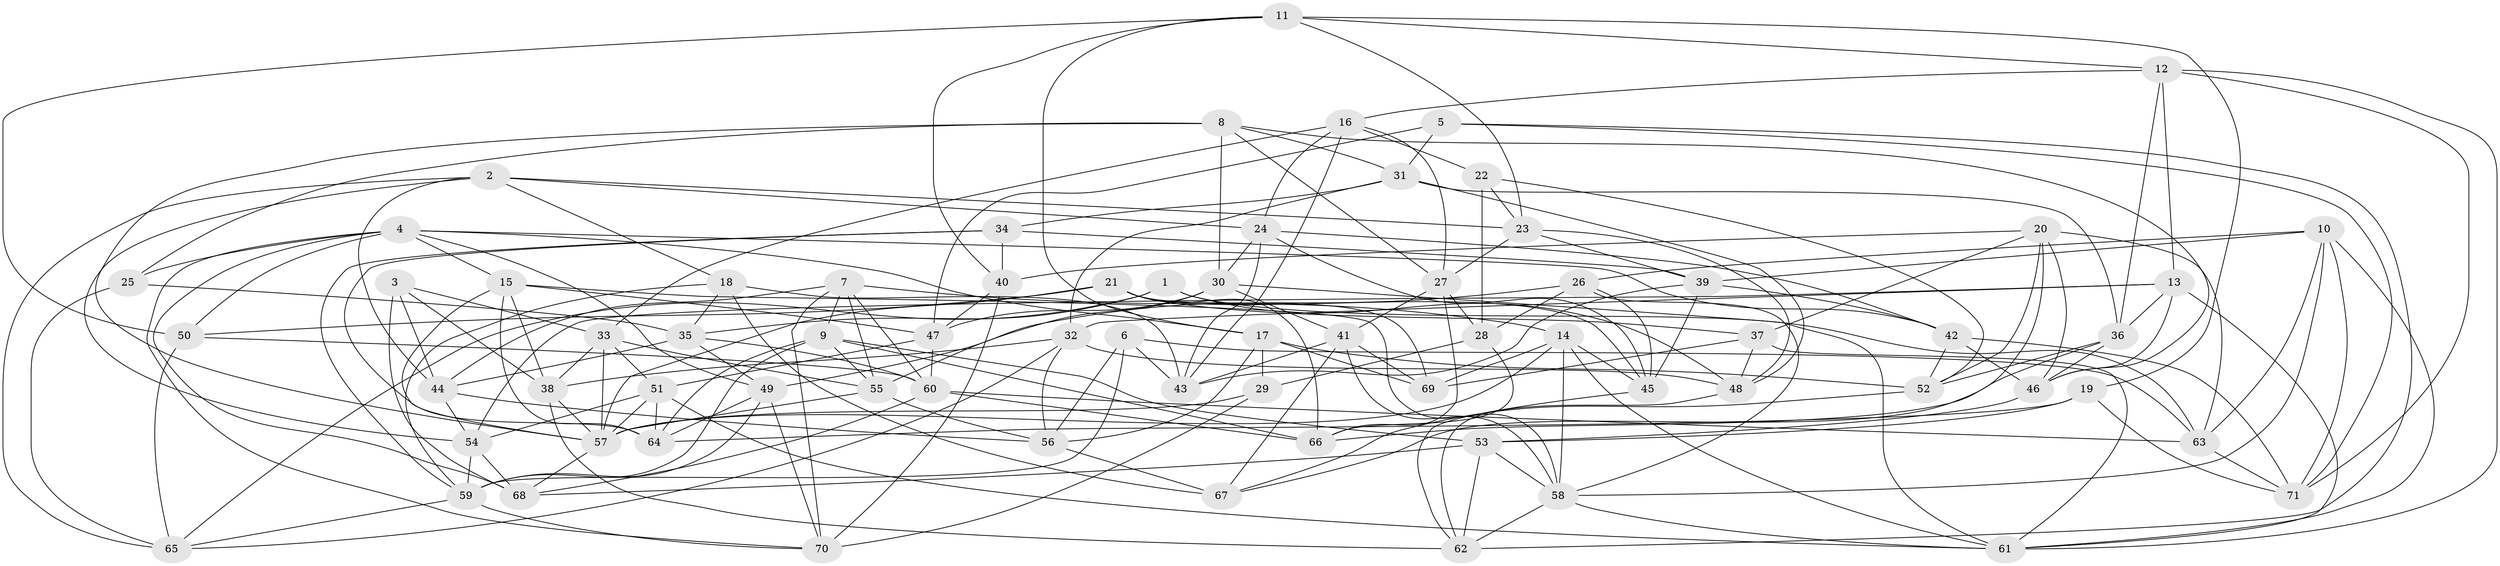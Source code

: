 // original degree distribution, {4: 1.0}
// Generated by graph-tools (version 1.1) at 2025/26/03/09/25 03:26:55]
// undirected, 71 vertices, 207 edges
graph export_dot {
graph [start="1"]
  node [color=gray90,style=filled];
  1;
  2;
  3;
  4;
  5;
  6;
  7;
  8;
  9;
  10;
  11;
  12;
  13;
  14;
  15;
  16;
  17;
  18;
  19;
  20;
  21;
  22;
  23;
  24;
  25;
  26;
  27;
  28;
  29;
  30;
  31;
  32;
  33;
  34;
  35;
  36;
  37;
  38;
  39;
  40;
  41;
  42;
  43;
  44;
  45;
  46;
  47;
  48;
  49;
  50;
  51;
  52;
  53;
  54;
  55;
  56;
  57;
  58;
  59;
  60;
  61;
  62;
  63;
  64;
  65;
  66;
  67;
  68;
  69;
  70;
  71;
  1 -- 35 [weight=1.0];
  1 -- 48 [weight=1.0];
  1 -- 63 [weight=1.0];
  1 -- 65 [weight=1.0];
  2 -- 18 [weight=1.0];
  2 -- 23 [weight=1.0];
  2 -- 24 [weight=1.0];
  2 -- 44 [weight=1.0];
  2 -- 54 [weight=1.0];
  2 -- 65 [weight=1.0];
  3 -- 33 [weight=1.0];
  3 -- 38 [weight=1.0];
  3 -- 44 [weight=1.0];
  3 -- 68 [weight=1.0];
  4 -- 15 [weight=1.0];
  4 -- 17 [weight=1.0];
  4 -- 25 [weight=1.0];
  4 -- 42 [weight=1.0];
  4 -- 49 [weight=1.0];
  4 -- 50 [weight=1.0];
  4 -- 68 [weight=1.0];
  4 -- 70 [weight=1.0];
  5 -- 31 [weight=1.0];
  5 -- 47 [weight=1.0];
  5 -- 62 [weight=1.0];
  5 -- 71 [weight=1.0];
  6 -- 43 [weight=1.0];
  6 -- 56 [weight=1.0];
  6 -- 59 [weight=1.0];
  6 -- 63 [weight=1.0];
  7 -- 9 [weight=1.0];
  7 -- 14 [weight=1.0];
  7 -- 44 [weight=1.0];
  7 -- 55 [weight=1.0];
  7 -- 60 [weight=1.0];
  7 -- 70 [weight=1.0];
  8 -- 25 [weight=1.0];
  8 -- 27 [weight=1.0];
  8 -- 30 [weight=1.0];
  8 -- 31 [weight=1.0];
  8 -- 46 [weight=1.0];
  8 -- 57 [weight=1.0];
  9 -- 53 [weight=1.0];
  9 -- 55 [weight=1.0];
  9 -- 59 [weight=1.0];
  9 -- 64 [weight=1.0];
  9 -- 66 [weight=1.0];
  10 -- 26 [weight=1.0];
  10 -- 39 [weight=1.0];
  10 -- 58 [weight=1.0];
  10 -- 61 [weight=1.0];
  10 -- 63 [weight=1.0];
  10 -- 71 [weight=1.0];
  11 -- 12 [weight=1.0];
  11 -- 17 [weight=1.0];
  11 -- 19 [weight=1.0];
  11 -- 23 [weight=1.0];
  11 -- 40 [weight=1.0];
  11 -- 50 [weight=1.0];
  12 -- 13 [weight=1.0];
  12 -- 16 [weight=1.0];
  12 -- 36 [weight=1.0];
  12 -- 61 [weight=1.0];
  12 -- 71 [weight=1.0];
  13 -- 32 [weight=1.0];
  13 -- 36 [weight=1.0];
  13 -- 46 [weight=1.0];
  13 -- 54 [weight=1.0];
  13 -- 61 [weight=1.0];
  14 -- 45 [weight=1.0];
  14 -- 57 [weight=1.0];
  14 -- 58 [weight=1.0];
  14 -- 61 [weight=1.0];
  14 -- 69 [weight=1.0];
  15 -- 38 [weight=1.0];
  15 -- 47 [weight=1.0];
  15 -- 57 [weight=1.0];
  15 -- 58 [weight=1.0];
  15 -- 64 [weight=1.0];
  16 -- 22 [weight=1.0];
  16 -- 24 [weight=1.0];
  16 -- 27 [weight=1.0];
  16 -- 33 [weight=1.0];
  16 -- 43 [weight=1.0];
  17 -- 29 [weight=1.0];
  17 -- 52 [weight=1.0];
  17 -- 56 [weight=1.0];
  17 -- 69 [weight=1.0];
  18 -- 35 [weight=1.0];
  18 -- 43 [weight=1.0];
  18 -- 59 [weight=1.0];
  18 -- 67 [weight=2.0];
  19 -- 53 [weight=1.0];
  19 -- 64 [weight=1.0];
  19 -- 71 [weight=1.0];
  20 -- 37 [weight=1.0];
  20 -- 40 [weight=1.0];
  20 -- 46 [weight=1.0];
  20 -- 52 [weight=1.0];
  20 -- 63 [weight=1.0];
  20 -- 67 [weight=1.0];
  21 -- 37 [weight=1.0];
  21 -- 45 [weight=1.0];
  21 -- 50 [weight=1.0];
  21 -- 57 [weight=1.0];
  21 -- 66 [weight=1.0];
  21 -- 69 [weight=1.0];
  22 -- 23 [weight=1.0];
  22 -- 28 [weight=1.0];
  22 -- 52 [weight=1.0];
  23 -- 27 [weight=1.0];
  23 -- 39 [weight=1.0];
  23 -- 48 [weight=1.0];
  24 -- 30 [weight=1.0];
  24 -- 42 [weight=1.0];
  24 -- 43 [weight=1.0];
  24 -- 45 [weight=1.0];
  25 -- 35 [weight=1.0];
  25 -- 65 [weight=1.0];
  26 -- 28 [weight=2.0];
  26 -- 45 [weight=1.0];
  26 -- 49 [weight=1.0];
  26 -- 58 [weight=1.0];
  27 -- 28 [weight=1.0];
  27 -- 41 [weight=1.0];
  27 -- 66 [weight=1.0];
  28 -- 29 [weight=1.0];
  28 -- 66 [weight=1.0];
  29 -- 57 [weight=1.0];
  29 -- 70 [weight=1.0];
  30 -- 41 [weight=1.0];
  30 -- 47 [weight=1.0];
  30 -- 55 [weight=1.0];
  30 -- 61 [weight=1.0];
  31 -- 32 [weight=1.0];
  31 -- 34 [weight=1.0];
  31 -- 36 [weight=1.0];
  31 -- 48 [weight=1.0];
  32 -- 38 [weight=1.0];
  32 -- 48 [weight=1.0];
  32 -- 56 [weight=1.0];
  32 -- 65 [weight=1.0];
  33 -- 38 [weight=1.0];
  33 -- 51 [weight=1.0];
  33 -- 55 [weight=1.0];
  33 -- 57 [weight=1.0];
  34 -- 39 [weight=1.0];
  34 -- 40 [weight=2.0];
  34 -- 59 [weight=1.0];
  34 -- 64 [weight=1.0];
  35 -- 44 [weight=1.0];
  35 -- 49 [weight=1.0];
  35 -- 60 [weight=1.0];
  36 -- 46 [weight=1.0];
  36 -- 52 [weight=1.0];
  36 -- 66 [weight=1.0];
  37 -- 48 [weight=1.0];
  37 -- 61 [weight=1.0];
  37 -- 69 [weight=2.0];
  38 -- 57 [weight=1.0];
  38 -- 62 [weight=1.0];
  39 -- 42 [weight=1.0];
  39 -- 43 [weight=1.0];
  39 -- 45 [weight=1.0];
  40 -- 47 [weight=1.0];
  40 -- 70 [weight=1.0];
  41 -- 43 [weight=1.0];
  41 -- 58 [weight=1.0];
  41 -- 67 [weight=1.0];
  41 -- 69 [weight=1.0];
  42 -- 46 [weight=1.0];
  42 -- 52 [weight=1.0];
  42 -- 71 [weight=1.0];
  44 -- 54 [weight=1.0];
  44 -- 56 [weight=1.0];
  45 -- 62 [weight=1.0];
  46 -- 53 [weight=1.0];
  47 -- 51 [weight=1.0];
  47 -- 60 [weight=1.0];
  48 -- 62 [weight=1.0];
  49 -- 59 [weight=1.0];
  49 -- 64 [weight=1.0];
  49 -- 70 [weight=1.0];
  50 -- 60 [weight=2.0];
  50 -- 65 [weight=1.0];
  51 -- 54 [weight=1.0];
  51 -- 57 [weight=1.0];
  51 -- 61 [weight=1.0];
  51 -- 64 [weight=1.0];
  52 -- 67 [weight=1.0];
  53 -- 58 [weight=1.0];
  53 -- 62 [weight=1.0];
  53 -- 68 [weight=1.0];
  54 -- 59 [weight=1.0];
  54 -- 68 [weight=1.0];
  55 -- 56 [weight=1.0];
  55 -- 57 [weight=1.0];
  56 -- 67 [weight=1.0];
  57 -- 68 [weight=1.0];
  58 -- 61 [weight=1.0];
  58 -- 62 [weight=1.0];
  59 -- 65 [weight=1.0];
  59 -- 70 [weight=1.0];
  60 -- 63 [weight=1.0];
  60 -- 66 [weight=1.0];
  60 -- 68 [weight=1.0];
  63 -- 71 [weight=1.0];
}
